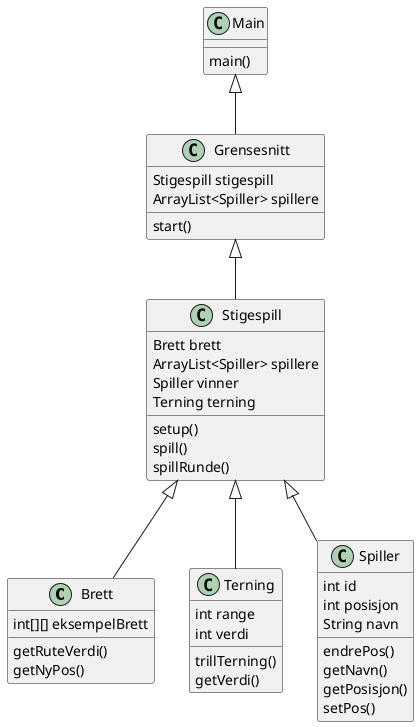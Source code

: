 @startuml
class Brett{
    int[][] eksempelBrett
    getRuteVerdi()
    getNyPos()
}


class Terning{
    int range
    int verdi
    trillTerning()
    getVerdi()
}

class Spiller{
    int id
    int posisjon
    String navn
    endrePos()
    getNavn()
    getPosisjon()
    setPos()
}

class Stigespill{
    Brett brett
    ArrayList<Spiller> spillere
    Spiller vinner
    Terning terning

    setup()
    spill()
    spillRunde()
}

class Main{
    main()
}

class Grensesnitt{
    Stigespill stigespill
    ArrayList<Spiller> spillere
    start()
}

Stigespill <|-- Spiller
Stigespill <|-- Terning
Stigespill <|-- Brett
Grensesnitt <|-- Stigespill
Main <|-- Grensesnitt



@enduml